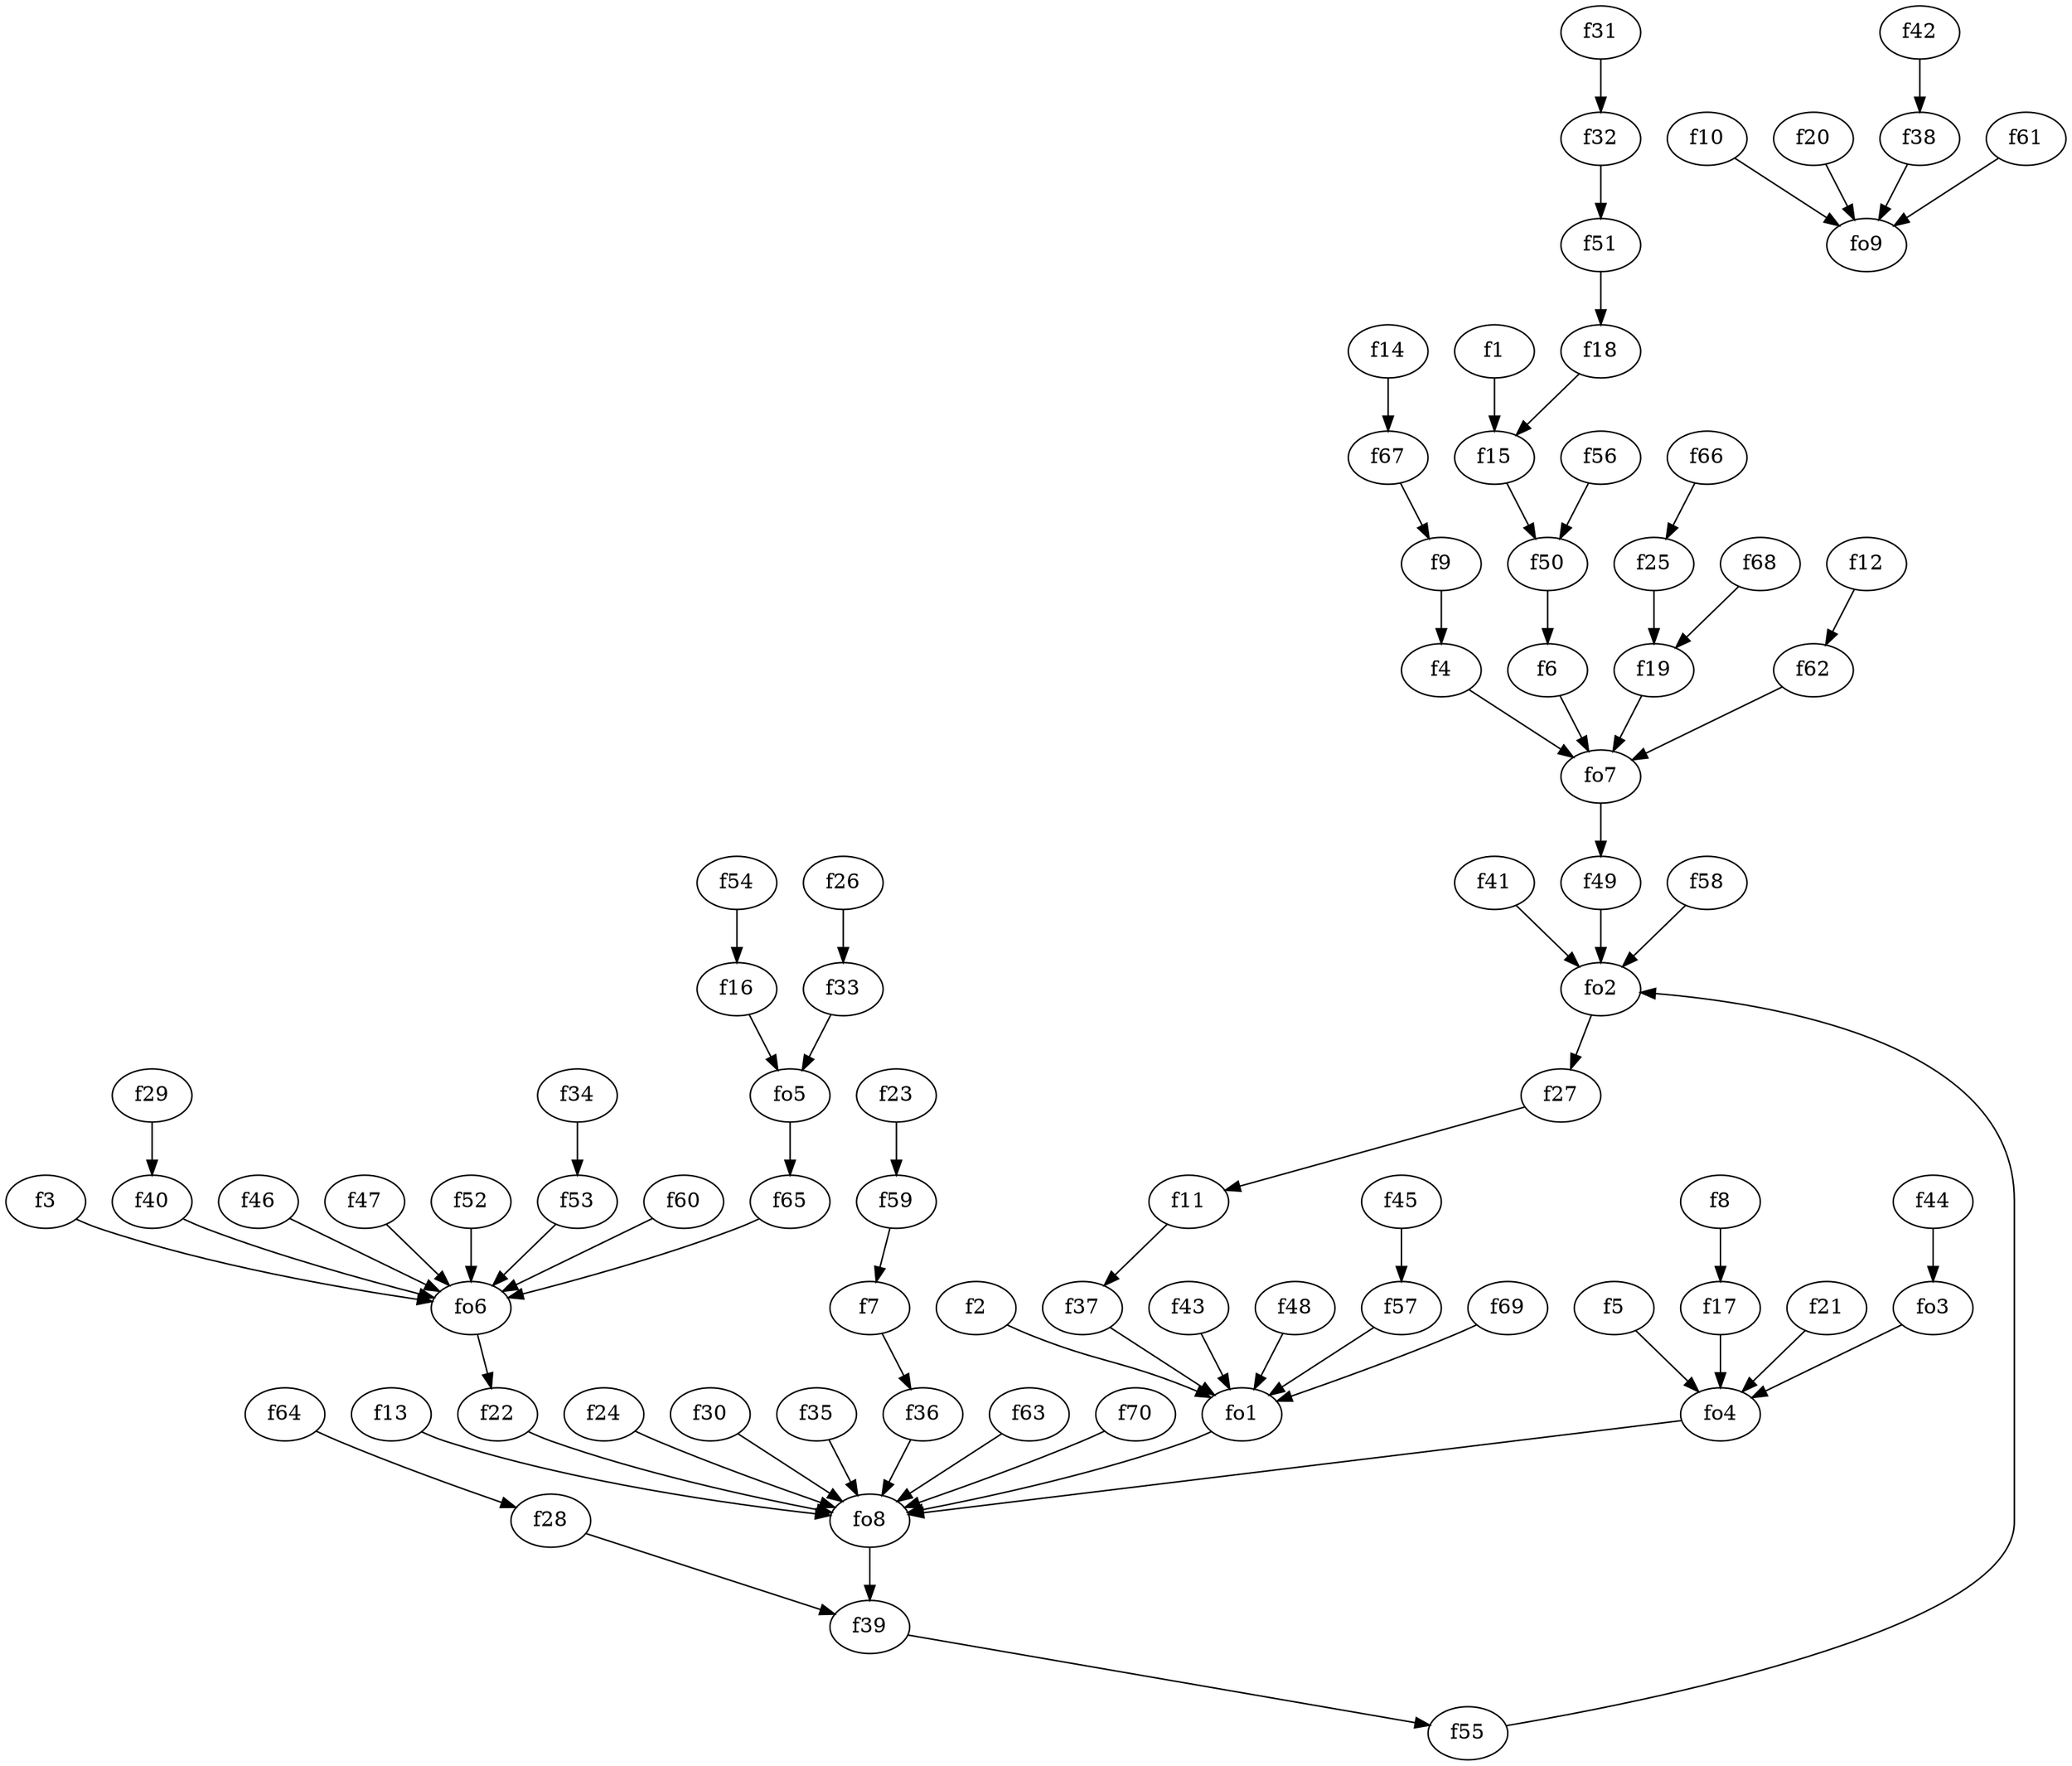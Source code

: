 strict digraph  {
f1;
f2;
f3;
f4;
f5;
f6;
f7;
f8;
f9;
f10;
f11;
f12;
f13;
f14;
f15;
f16;
f17;
f18;
f19;
f20;
f21;
f22;
f23;
f24;
f25;
f26;
f27;
f28;
f29;
f30;
f31;
f32;
f33;
f34;
f35;
f36;
f37;
f38;
f39;
f40;
f41;
f42;
f43;
f44;
f45;
f46;
f47;
f48;
f49;
f50;
f51;
f52;
f53;
f54;
f55;
f56;
f57;
f58;
f59;
f60;
f61;
f62;
f63;
f64;
f65;
f66;
f67;
f68;
f69;
f70;
fo1;
fo2;
fo3;
fo4;
fo5;
fo6;
fo7;
fo8;
fo9;
f1 -> f15  [weight=2];
f2 -> fo1  [weight=2];
f3 -> fo6  [weight=2];
f4 -> fo7  [weight=2];
f5 -> fo4  [weight=2];
f6 -> fo7  [weight=2];
f7 -> f36  [weight=2];
f8 -> f17  [weight=2];
f9 -> f4  [weight=2];
f10 -> fo9  [weight=2];
f11 -> f37  [weight=2];
f12 -> f62  [weight=2];
f13 -> fo8  [weight=2];
f14 -> f67  [weight=2];
f15 -> f50  [weight=2];
f16 -> fo5  [weight=2];
f17 -> fo4  [weight=2];
f18 -> f15  [weight=2];
f19 -> fo7  [weight=2];
f20 -> fo9  [weight=2];
f21 -> fo4  [weight=2];
f22 -> fo8  [weight=2];
f23 -> f59  [weight=2];
f24 -> fo8  [weight=2];
f25 -> f19  [weight=2];
f26 -> f33  [weight=2];
f27 -> f11  [weight=2];
f28 -> f39  [weight=2];
f29 -> f40  [weight=2];
f30 -> fo8  [weight=2];
f31 -> f32  [weight=2];
f32 -> f51  [weight=2];
f33 -> fo5  [weight=2];
f34 -> f53  [weight=2];
f35 -> fo8  [weight=2];
f36 -> fo8  [weight=2];
f37 -> fo1  [weight=2];
f38 -> fo9  [weight=2];
f39 -> f55  [weight=2];
f40 -> fo6  [weight=2];
f41 -> fo2  [weight=2];
f42 -> f38  [weight=2];
f43 -> fo1  [weight=2];
f44 -> fo3  [weight=2];
f45 -> f57  [weight=2];
f46 -> fo6  [weight=2];
f47 -> fo6  [weight=2];
f48 -> fo1  [weight=2];
f49 -> fo2  [weight=2];
f50 -> f6  [weight=2];
f51 -> f18  [weight=2];
f52 -> fo6  [weight=2];
f53 -> fo6  [weight=2];
f54 -> f16  [weight=2];
f55 -> fo2  [weight=2];
f56 -> f50  [weight=2];
f57 -> fo1  [weight=2];
f58 -> fo2  [weight=2];
f59 -> f7  [weight=2];
f60 -> fo6  [weight=2];
f61 -> fo9  [weight=2];
f62 -> fo7  [weight=2];
f63 -> fo8  [weight=2];
f64 -> f28  [weight=2];
f65 -> fo6  [weight=2];
f66 -> f25  [weight=2];
f67 -> f9  [weight=2];
f68 -> f19  [weight=2];
f69 -> fo1  [weight=2];
f70 -> fo8  [weight=2];
fo1 -> fo8  [weight=2];
fo2 -> f27  [weight=2];
fo3 -> fo4  [weight=2];
fo4 -> fo8  [weight=2];
fo5 -> f65  [weight=2];
fo6 -> f22  [weight=2];
fo7 -> f49  [weight=2];
fo8 -> f39  [weight=2];
}
